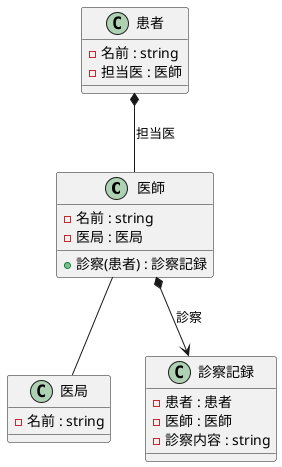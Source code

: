 @startuml
@startuml
class 医師 {
    -名前 : string
    -医局 : 医局
    +診察(患者) : 診察記録
}

class 患者 {
    -名前 : string
    -担当医 : 医師
}

class 医局 {
    -名前 : string
}

class 診察記録 {
    -患者 : 患者
    -医師 : 医師
    -診察内容 : string
}

医師 *-down-> 診察記録 : 診察
患者 *-- 医師 : 担当医
医師 -- 医局
@enduml

@enduml